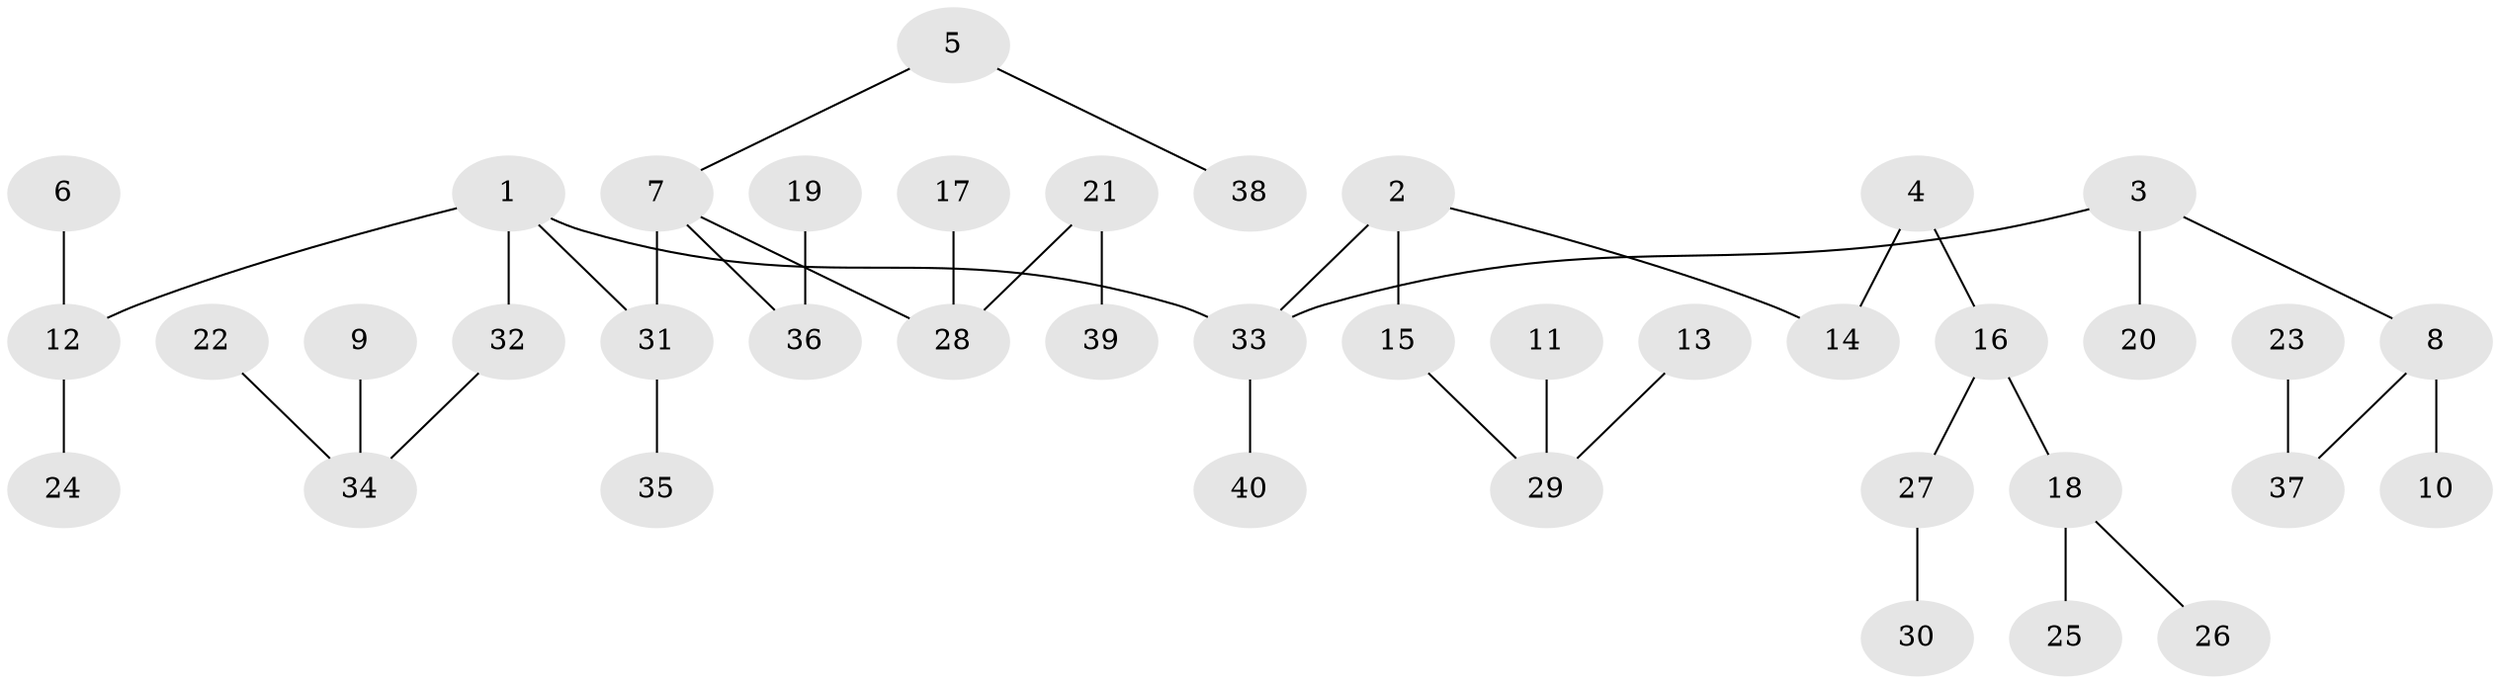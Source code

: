 // original degree distribution, {4: 0.08860759493670886, 2: 0.21518987341772153, 6: 0.012658227848101266, 3: 0.11392405063291139, 5: 0.05063291139240506, 1: 0.5189873417721519}
// Generated by graph-tools (version 1.1) at 2025/02/03/09/25 03:02:29]
// undirected, 40 vertices, 39 edges
graph export_dot {
graph [start="1"]
  node [color=gray90,style=filled];
  1;
  2;
  3;
  4;
  5;
  6;
  7;
  8;
  9;
  10;
  11;
  12;
  13;
  14;
  15;
  16;
  17;
  18;
  19;
  20;
  21;
  22;
  23;
  24;
  25;
  26;
  27;
  28;
  29;
  30;
  31;
  32;
  33;
  34;
  35;
  36;
  37;
  38;
  39;
  40;
  1 -- 12 [weight=1.0];
  1 -- 31 [weight=1.0];
  1 -- 32 [weight=1.0];
  1 -- 33 [weight=1.0];
  2 -- 14 [weight=1.0];
  2 -- 15 [weight=1.0];
  2 -- 33 [weight=1.0];
  3 -- 8 [weight=1.0];
  3 -- 20 [weight=1.0];
  3 -- 33 [weight=1.0];
  4 -- 14 [weight=1.0];
  4 -- 16 [weight=1.0];
  5 -- 7 [weight=1.0];
  5 -- 38 [weight=1.0];
  6 -- 12 [weight=1.0];
  7 -- 28 [weight=1.0];
  7 -- 31 [weight=1.0];
  7 -- 36 [weight=1.0];
  8 -- 10 [weight=1.0];
  8 -- 37 [weight=1.0];
  9 -- 34 [weight=1.0];
  11 -- 29 [weight=1.0];
  12 -- 24 [weight=1.0];
  13 -- 29 [weight=1.0];
  15 -- 29 [weight=1.0];
  16 -- 18 [weight=1.0];
  16 -- 27 [weight=1.0];
  17 -- 28 [weight=1.0];
  18 -- 25 [weight=1.0];
  18 -- 26 [weight=1.0];
  19 -- 36 [weight=1.0];
  21 -- 28 [weight=1.0];
  21 -- 39 [weight=1.0];
  22 -- 34 [weight=1.0];
  23 -- 37 [weight=1.0];
  27 -- 30 [weight=1.0];
  31 -- 35 [weight=1.0];
  32 -- 34 [weight=1.0];
  33 -- 40 [weight=1.0];
}
